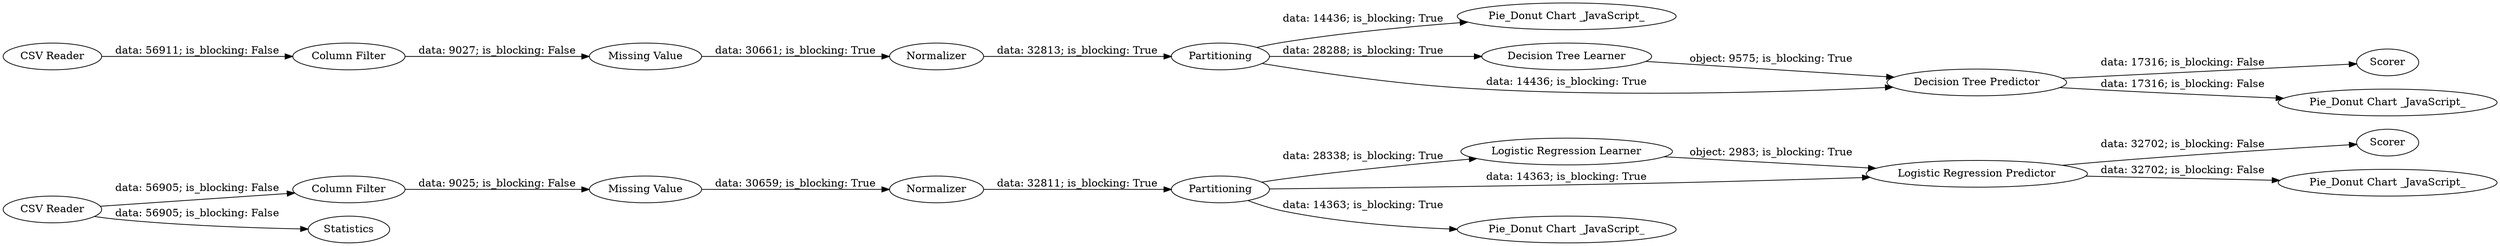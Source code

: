 digraph {
	"6846886359743438820_2" [label="Column Filter"]
	"6846886359743438820_19" [label="Pie_Donut Chart _JavaScript_"]
	"6846886359743438820_4" [label=Normalizer]
	"6846886359743438820_6" [label="Logistic Regression Learner"]
	"6846886359743438820_16" [label="Decision Tree Learner"]
	"6846886359743438820_11" [label="CSV Reader"]
	"6846886359743438820_3" [label="Missing Value"]
	"6846886359743438820_8" [label=Scorer]
	"6846886359743438820_7" [label="Logistic Regression Predictor"]
	"6846886359743438820_9" [label="Pie_Donut Chart _JavaScript_"]
	"6846886359743438820_18" [label=Scorer]
	"6846886359743438820_17" [label="Decision Tree Predictor"]
	"6846886359743438820_15" [label=Partitioning]
	"6846886359743438820_5" [label=Partitioning]
	"6846886359743438820_21" [label=Statistics]
	"6846886359743438820_12" [label="Column Filter"]
	"6846886359743438820_20" [label="Pie_Donut Chart _JavaScript_"]
	"6846886359743438820_1" [label="CSV Reader"]
	"6846886359743438820_14" [label=Normalizer]
	"6846886359743438820_10" [label="Pie_Donut Chart _JavaScript_"]
	"6846886359743438820_13" [label="Missing Value"]
	"6846886359743438820_6" -> "6846886359743438820_7" [label="object: 2983; is_blocking: True"]
	"6846886359743438820_17" -> "6846886359743438820_18" [label="data: 17316; is_blocking: False"]
	"6846886359743438820_7" -> "6846886359743438820_8" [label="data: 32702; is_blocking: False"]
	"6846886359743438820_5" -> "6846886359743438820_6" [label="data: 28338; is_blocking: True"]
	"6846886359743438820_1" -> "6846886359743438820_2" [label="data: 56905; is_blocking: False"]
	"6846886359743438820_13" -> "6846886359743438820_14" [label="data: 30661; is_blocking: True"]
	"6846886359743438820_2" -> "6846886359743438820_3" [label="data: 9025; is_blocking: False"]
	"6846886359743438820_14" -> "6846886359743438820_15" [label="data: 32813; is_blocking: True"]
	"6846886359743438820_7" -> "6846886359743438820_9" [label="data: 32702; is_blocking: False"]
	"6846886359743438820_5" -> "6846886359743438820_10" [label="data: 14363; is_blocking: True"]
	"6846886359743438820_16" -> "6846886359743438820_17" [label="object: 9575; is_blocking: True"]
	"6846886359743438820_1" -> "6846886359743438820_21" [label="data: 56905; is_blocking: False"]
	"6846886359743438820_15" -> "6846886359743438820_16" [label="data: 28288; is_blocking: True"]
	"6846886359743438820_5" -> "6846886359743438820_7" [label="data: 14363; is_blocking: True"]
	"6846886359743438820_15" -> "6846886359743438820_17" [label="data: 14436; is_blocking: True"]
	"6846886359743438820_15" -> "6846886359743438820_19" [label="data: 14436; is_blocking: True"]
	"6846886359743438820_12" -> "6846886359743438820_13" [label="data: 9027; is_blocking: False"]
	"6846886359743438820_11" -> "6846886359743438820_12" [label="data: 56911; is_blocking: False"]
	"6846886359743438820_3" -> "6846886359743438820_4" [label="data: 30659; is_blocking: True"]
	"6846886359743438820_17" -> "6846886359743438820_20" [label="data: 17316; is_blocking: False"]
	"6846886359743438820_4" -> "6846886359743438820_5" [label="data: 32811; is_blocking: True"]
	rankdir=LR
}
